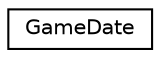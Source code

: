 digraph "Graphical Class Hierarchy"
{
  edge [fontname="Helvetica",fontsize="10",labelfontname="Helvetica",labelfontsize="10"];
  node [fontname="Helvetica",fontsize="10",shape=record];
  rankdir="LR";
  Node1 [label="GameDate",height=0.2,width=0.4,color="black", fillcolor="white", style="filled",URL="$class_game_date.html"];
}
